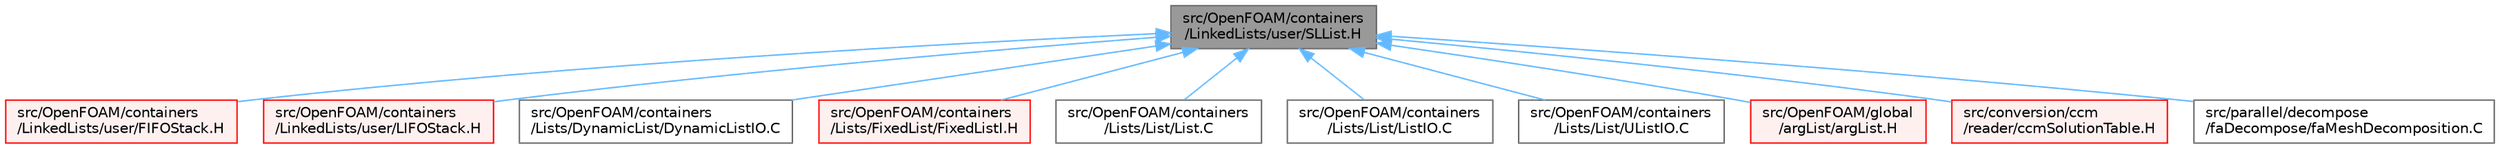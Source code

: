 digraph "src/OpenFOAM/containers/LinkedLists/user/SLList.H"
{
 // LATEX_PDF_SIZE
  bgcolor="transparent";
  edge [fontname=Helvetica,fontsize=10,labelfontname=Helvetica,labelfontsize=10];
  node [fontname=Helvetica,fontsize=10,shape=box,height=0.2,width=0.4];
  Node1 [id="Node000001",label="src/OpenFOAM/containers\l/LinkedLists/user/SLList.H",height=0.2,width=0.4,color="gray40", fillcolor="grey60", style="filled", fontcolor="black",tooltip="Non-intrusive singly-linked list."];
  Node1 -> Node2 [id="edge1_Node000001_Node000002",dir="back",color="steelblue1",style="solid",tooltip=" "];
  Node2 [id="Node000002",label="src/OpenFOAM/containers\l/LinkedLists/user/FIFOStack.H",height=0.2,width=0.4,color="red", fillcolor="#FFF0F0", style="filled",URL="$FIFOStack_8H.html",tooltip=" "];
  Node1 -> Node1320 [id="edge2_Node000001_Node001320",dir="back",color="steelblue1",style="solid",tooltip=" "];
  Node1320 [id="Node001320",label="src/OpenFOAM/containers\l/LinkedLists/user/LIFOStack.H",height=0.2,width=0.4,color="red", fillcolor="#FFF0F0", style="filled",URL="$LIFOStack_8H.html",tooltip=" "];
  Node1 -> Node1323 [id="edge3_Node000001_Node001323",dir="back",color="steelblue1",style="solid",tooltip=" "];
  Node1323 [id="Node001323",label="src/OpenFOAM/containers\l/Lists/DynamicList/DynamicListIO.C",height=0.2,width=0.4,color="grey40", fillcolor="white", style="filled",URL="$DynamicListIO_8C.html",tooltip=" "];
  Node1 -> Node1324 [id="edge4_Node000001_Node001324",dir="back",color="steelblue1",style="solid",tooltip=" "];
  Node1324 [id="Node001324",label="src/OpenFOAM/containers\l/Lists/FixedList/FixedListI.H",height=0.2,width=0.4,color="red", fillcolor="#FFF0F0", style="filled",URL="$FixedListI_8H.html",tooltip=" "];
  Node1 -> Node6985 [id="edge5_Node000001_Node006985",dir="back",color="steelblue1",style="solid",tooltip=" "];
  Node6985 [id="Node006985",label="src/OpenFOAM/containers\l/Lists/List/List.C",height=0.2,width=0.4,color="grey40", fillcolor="white", style="filled",URL="$List_8C.html",tooltip=" "];
  Node1 -> Node8099 [id="edge6_Node000001_Node008099",dir="back",color="steelblue1",style="solid",tooltip=" "];
  Node8099 [id="Node008099",label="src/OpenFOAM/containers\l/Lists/List/ListIO.C",height=0.2,width=0.4,color="grey40", fillcolor="white", style="filled",URL="$ListIO_8C.html",tooltip=" "];
  Node1 -> Node8100 [id="edge7_Node000001_Node008100",dir="back",color="steelblue1",style="solid",tooltip=" "];
  Node8100 [id="Node008100",label="src/OpenFOAM/containers\l/Lists/List/UListIO.C",height=0.2,width=0.4,color="grey40", fillcolor="white", style="filled",URL="$UListIO_8C.html",tooltip=" "];
  Node1 -> Node6869 [id="edge8_Node000001_Node006869",dir="back",color="steelblue1",style="solid",tooltip=" "];
  Node6869 [id="Node006869",label="src/OpenFOAM/global\l/argList/argList.H",height=0.2,width=0.4,color="red", fillcolor="#FFF0F0", style="filled",URL="$argList_8H.html",tooltip=" "];
  Node1 -> Node8101 [id="edge9_Node000001_Node008101",dir="back",color="steelblue1",style="solid",tooltip=" "];
  Node8101 [id="Node008101",label="src/conversion/ccm\l/reader/ccmSolutionTable.H",height=0.2,width=0.4,color="red", fillcolor="#FFF0F0", style="filled",URL="$ccmSolutionTable_8H.html",tooltip="Containers for holding ccm solution and field listings."];
  Node1 -> Node1212 [id="edge10_Node000001_Node001212",dir="back",color="steelblue1",style="solid",tooltip=" "];
  Node1212 [id="Node001212",label="src/parallel/decompose\l/faDecompose/faMeshDecomposition.C",height=0.2,width=0.4,color="grey40", fillcolor="white", style="filled",URL="$faMeshDecomposition_8C.html",tooltip=" "];
}
